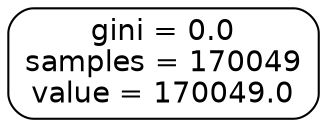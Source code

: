 digraph Tree {
node [shape=box, style="filled, rounded", color="black", fontname=helvetica] ;
edge [fontname=helvetica] ;
0 [label="gini = 0.0\nsamples = 170049\nvalue = 170049.0", fillcolor="#ffffff"] ;
}